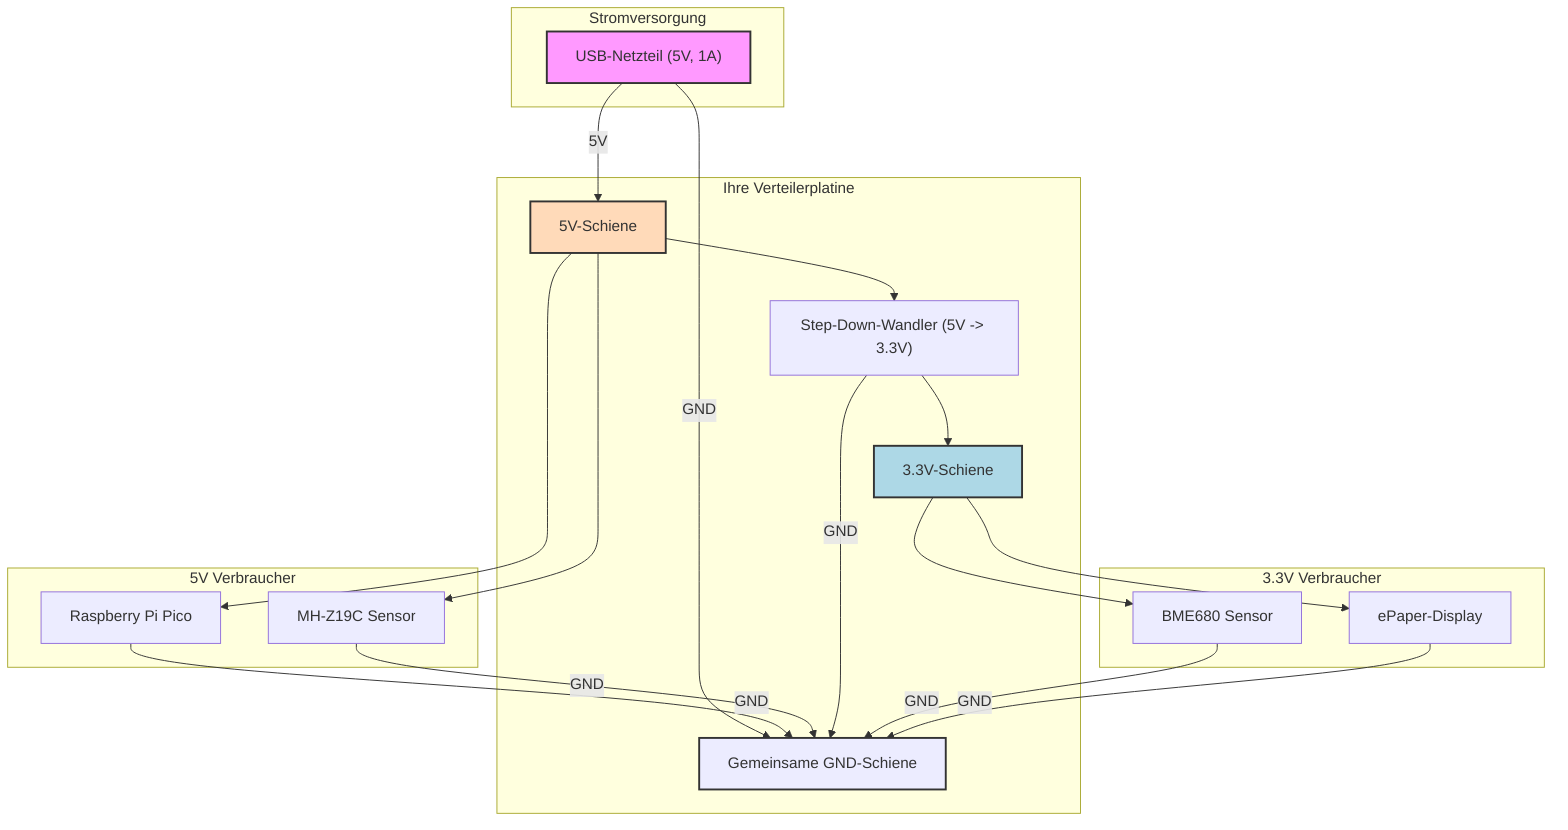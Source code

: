 graph TD;
    subgraph Stromversorgung
        PSU["USB-Netzteil (5V, 1A)"];
    end

    subgraph "Ihre Verteilerplatine"
        Rail5V["5V-Schiene"];
        StepDown["Step-Down-Wandler (5V -> 3.3V)"];
        Rail3V3["3.3V-Schiene"];
        RailGND["Gemeinsame GND-Schiene"];
    end

    subgraph "5V Verbraucher"
        Pico["Raspberry Pi Pico"];
        MHZ["MH-Z19C Sensor"];
    end

    subgraph "3.3V Verbraucher"
        BME["BME680 Sensor"];
        EPD["ePaper-Display"];
    end
    
    PSU -- 5V --> Rail5V;
    PSU -- GND --> RailGND;
    
    Rail5V --> Pico;
    Rail5V --> MHZ;
    Rail5V --> StepDown;
    
    StepDown --> Rail3V3;
    
    Rail3V3 --> BME;
    Rail3V3 --> EPD;

    Pico -- GND --> RailGND;
    MHZ -- GND --> RailGND;
    StepDown -- GND --> RailGND;
    BME -- GND --> RailGND;
    EPD -- GND --> RailGND;
    
    style PSU fill:#f9f,stroke:#333,stroke-width:2px
    style Rail5V fill:#FFDAB9,stroke:#333,stroke-width:2px
    style Rail3V3 fill:#ADD8E6,stroke:#333,stroke-width:2px
    style RailGND fill:#lightgrey,stroke:#333,stroke-width:2px